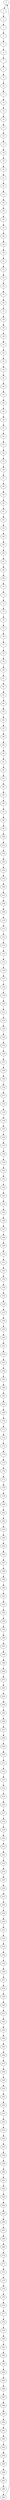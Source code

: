 strict digraph  {
0 [delay=4];
1 [delay=8];
2 [delay=3];
3 [delay=6];
4 [delay=6];
5 [delay=2];
6 [delay=3];
7 [delay=6];
8 [delay=10];
9 [delay=9];
10 [delay=3];
11 [delay=6];
12 [delay=7];
13 [delay=2];
14 [delay=7];
15 [delay=5];
16 [delay=10];
17 [delay=3];
18 [delay=5];
19 [delay=8];
20 [delay=1];
21 [delay=6];
22 [delay=8];
23 [delay=6];
24 [delay=3];
25 [delay=10];
26 [delay=8];
27 [delay=8];
28 [delay=10];
29 [delay=1];
30 [delay=4];
31 [delay=6];
32 [delay=2];
33 [delay=1];
34 [delay=7];
35 [delay=1];
36 [delay=3];
37 [delay=2];
38 [delay=7];
39 [delay=10];
40 [delay=4];
41 [delay=9];
42 [delay=6];
43 [delay=8];
44 [delay=6];
45 [delay=9];
46 [delay=8];
47 [delay=10];
48 [delay=9];
49 [delay=1];
50 [delay=2];
51 [delay=2];
52 [delay=4];
53 [delay=3];
54 [delay=7];
55 [delay=9];
56 [delay=5];
57 [delay=1];
58 [delay=10];
59 [delay=10];
60 [delay=8];
61 [delay=10];
62 [delay=2];
63 [delay=1];
64 [delay=6];
65 [delay=10];
66 [delay=7];
67 [delay=8];
68 [delay=9];
69 [delay=6];
70 [delay=10];
71 [delay=3];
72 [delay=10];
73 [delay=2];
74 [delay=10];
75 [delay=10];
76 [delay=4];
77 [delay=10];
78 [delay=3];
79 [delay=9];
80 [delay=10];
81 [delay=10];
82 [delay=2];
83 [delay=9];
84 [delay=2];
85 [delay=8];
86 [delay=1];
87 [delay=8];
88 [delay=7];
89 [delay=9];
90 [delay=9];
91 [delay=5];
92 [delay=9];
93 [delay=10];
94 [delay=6];
95 [delay=5];
96 [delay=4];
97 [delay=10];
98 [delay=7];
99 [delay=2];
100 [delay=7];
101 [delay=5];
102 [delay=10];
103 [delay=2];
104 [delay=9];
105 [delay=3];
106 [delay=2];
107 [delay=10];
108 [delay=4];
109 [delay=5];
110 [delay=7];
111 [delay=3];
112 [delay=9];
113 [delay=9];
114 [delay=3];
115 [delay=3];
116 [delay=3];
117 [delay=10];
118 [delay=9];
119 [delay=10];
120 [delay=3];
121 [delay=9];
122 [delay=7];
123 [delay=9];
124 [delay=2];
125 [delay=5];
126 [delay=10];
127 [delay=4];
128 [delay=4];
129 [delay=8];
130 [delay=3];
131 [delay=10];
132 [delay=1];
133 [delay=5];
134 [delay=9];
135 [delay=9];
136 [delay=9];
137 [delay=4];
138 [delay=1];
139 [delay=10];
140 [delay=9];
141 [delay=7];
142 [delay=1];
143 [delay=10];
144 [delay=5];
145 [delay=10];
146 [delay=4];
147 [delay=1];
148 [delay=1];
149 [delay=7];
150 [delay=5];
151 [delay=3];
152 [delay=7];
153 [delay=3];
154 [delay=5];
155 [delay=2];
156 [delay=10];
157 [delay=1];
158 [delay=9];
159 [delay=7];
160 [delay=2];
161 [delay=2];
162 [delay=6];
163 [delay=2];
164 [delay=10];
165 [delay=2];
166 [delay=2];
167 [delay=4];
168 [delay=2];
169 [delay=3];
170 [delay=8];
171 [delay=3];
172 [delay=10];
173 [delay=9];
174 [delay=4];
175 [delay=1];
176 [delay=7];
177 [delay=8];
178 [delay=6];
179 [delay=6];
180 [delay=2];
181 [delay=1];
182 [delay=3];
183 [delay=4];
184 [delay=10];
185 [delay=10];
186 [delay=7];
187 [delay=3];
188 [delay=4];
189 [delay=10];
190 [delay=10];
191 [delay=4];
192 [delay=5];
193 [delay=3];
194 [delay=10];
195 [delay=4];
196 [delay=9];
197 [delay=3];
198 [delay=8];
199 [delay=6];
200 [delay=5];
201 [delay=6];
202 [delay=1];
203 [delay=10];
204 [delay=6];
205 [delay=6];
206 [delay=10];
207 [delay=1];
208 [delay=1];
209 [delay=2];
210 [delay=4];
211 [delay=2];
212 [delay=2];
213 [delay=3];
214 [delay=10];
215 [delay=4];
216 [delay=5];
217 [delay=9];
218 [delay=4];
219 [delay=7];
220 [delay=5];
221 [delay=1];
222 [delay=3];
223 [delay=4];
224 [delay=5];
225 [delay=9];
226 [delay=6];
227 [delay=9];
228 [delay=5];
229 [delay=2];
230 [delay=10];
231 [delay=9];
232 [delay=4];
233 [delay=9];
234 [delay=1];
235 [delay=10];
236 [delay=9];
237 [delay=1];
238 [delay=5];
239 [delay=2];
240 [delay=9];
241 [delay=7];
242 [delay=5];
243 [delay=10];
244 [delay=4];
245 [delay=4];
246 [delay=10];
247 [delay=10];
248 [delay=9];
249 [delay=6];
250 [delay=8];
251 [delay=1];
252 [delay=6];
253 [delay=4];
254 [delay=9];
255 [delay=10];
256 [delay=2];
257 [delay=2];
258 [delay=1];
259 [delay=8];
260 [delay=4];
261 [delay=2];
262 [delay=6];
263 [delay=1];
264 [delay=4];
265 [delay=5];
266 [delay=4];
267 [delay=10];
268 [delay=8];
269 [delay=2];
270 [delay=4];
271 [delay=1];
272 [delay=7];
273 [delay=4];
274 [delay=9];
275 [delay=1];
276 [delay=1];
277 [delay=9];
278 [delay=1];
279 [delay=8];
280 [delay=3];
281 [delay=10];
282 [delay=1];
283 [delay=2];
284 [delay=3];
285 [delay=4];
286 [delay=7];
287 [delay=1];
288 [delay=7];
289 [delay=10];
290 [delay=4];
291 [delay=10];
292 [delay=2];
293 [delay=4];
294 [delay=4];
295 [delay=10];
296 [delay=4];
297 [delay=1];
298 [delay=4];
299 [delay=5];
0 -> 1  [weight="0.0"];
1 -> 2  [weight="1.0"];
2 -> 3  [weight="0.0"];
3 -> 4  [weight="0.0"];
4 -> 5  [weight="1.0"];
5 -> 6  [weight="3.0"];
6 -> 7  [weight="0.0"];
7 -> 8  [weight="3.0"];
8 -> 9  [weight="2.0"];
9 -> 10  [weight="0.0"];
10 -> 11  [weight="2.0"];
11 -> 12  [weight="1.0"];
12 -> 13  [weight="0.0"];
13 -> 14  [weight="2.0"];
14 -> 15  [weight="0.0"];
15 -> 16  [weight="0.0"];
16 -> 17  [weight="0.0"];
17 -> 18  [weight="2.0"];
18 -> 19  [weight="2.0"];
19 -> 20  [weight="0.0"];
20 -> 21  [weight="1.0"];
21 -> 22  [weight="1.0"];
22 -> 23  [weight="2.0"];
23 -> 24  [weight="1.0"];
24 -> 25  [weight="0.0"];
25 -> 26  [weight="2.0"];
26 -> 27  [weight="2.0"];
27 -> 28  [weight="1.0"];
28 -> 29  [weight="1.0"];
29 -> 30  [weight="1.0"];
30 -> 31  [weight="0.0"];
31 -> 32  [weight="2.0"];
32 -> 33  [weight="0.0"];
33 -> 34  [weight="0.0"];
34 -> 35  [weight="2.0"];
35 -> 36  [weight="0.0"];
36 -> 37  [weight="0.0"];
37 -> 38  [weight="3.0"];
38 -> 39  [weight="1.0"];
39 -> 40  [weight="1.0"];
40 -> 41  [weight="0.0"];
41 -> 42  [weight="2.0"];
42 -> 43  [weight="2.0"];
43 -> 44  [weight="1.0"];
44 -> 45  [weight="0.0"];
45 -> 46  [weight="1.0"];
46 -> 47  [weight="1.0"];
47 -> 48  [weight="0.0"];
48 -> 49  [weight="2.0"];
49 -> 50  [weight="1.0"];
50 -> 51  [weight="0.0"];
51 -> 52  [weight="0.0"];
52 -> 53  [weight="3.0"];
53 -> 54  [weight="1.0"];
54 -> 55  [weight="1.0"];
55 -> 56  [weight="0.0"];
56 -> 57  [weight="2.0"];
57 -> 58  [weight="1.0"];
58 -> 59  [weight="2.0"];
59 -> 60  [weight="1.0"];
60 -> 61  [weight="1.0"];
61 -> 62  [weight="1.0"];
62 -> 63  [weight="0.0"];
63 -> 64  [weight="0.0"];
64 -> 65  [weight="0.0"];
65 -> 66  [weight="4.0"];
66 -> 67  [weight="1.0"];
67 -> 68  [weight="1.0"];
68 -> 69  [weight="1.0"];
69 -> 70  [weight="0.0"];
70 -> 71  [weight="0.0"];
71 -> 72  [weight="2.0"];
72 -> 73  [weight="1.0"];
73 -> 74  [weight="0.0"];
74 -> 75  [weight="2.0"];
75 -> 76  [weight="0.0"];
76 -> 77  [weight="2.0"];
77 -> 78  [weight="2.0"];
78 -> 79  [weight="0.0"];
79 -> 80  [weight="2.0"];
80 -> 81  [weight="0.0"];
81 -> 82  [weight="0.0"];
82 -> 83  [weight="1.0"];
83 -> 84  [weight="1.0"];
84 -> 85  [weight="0.0"];
85 -> 86  [weight="3.0"];
86 -> 87  [weight="1.0"];
87 -> 88  [weight="1.0"];
88 -> 89  [weight="0.0"];
89 -> 90  [weight="2.0"];
90 -> 91  [weight="2.0"];
91 -> 92  [weight="1.0"];
92 -> 93  [weight="1.0"];
93 -> 94  [weight="0.0"];
94 -> 95  [weight="2.0"];
95 -> 96  [weight="0.0"];
96 -> 97  [weight="0.0"];
97 -> 98  [weight="0.0"];
98 -> 99  [weight="4.0"];
99 -> 100  [weight="1.0"];
100 -> 101  [weight="0.0"];
101 -> 102  [weight="2.0"];
102 -> 103  [weight="0.0"];
103 -> 104  [weight="0.0"];
104 -> 105  [weight="2.0"];
105 -> 106  [weight="2.0"];
106 -> 107  [weight="1.0"];
107 -> 108  [weight="0.0"];
108 -> 109  [weight="0.0"];
109 -> 110  [weight="2.0"];
110 -> 111  [weight="1.0"];
111 -> 112  [weight="0.0"];
112 -> 113  [weight="3.0"];
113 -> 114  [weight="0.0"];
114 -> 115  [weight="0.0"];
115 -> 116  [weight="1.0"];
116 -> 117  [weight="2.0"];
117 -> 118  [weight="0.0"];
118 -> 119  [weight="1.0"];
119 -> 120  [weight="1.0"];
120 -> 121  [weight="2.0"];
121 -> 122  [weight="1.0"];
122 -> 123  [weight="0.0"];
123 -> 124  [weight="3.0"];
124 -> 125  [weight="1.0"];
125 -> 126  [weight="1.0"];
126 -> 127  [weight="0.0"];
127 -> 128  [weight="1.0"];
128 -> 129  [weight="0.0"];
129 -> 130  [weight="2.0"];
130 -> 131  [weight="1.0"];
131 -> 132  [weight="2.0"];
132 -> 133  [weight="1.0"];
133 -> 134  [weight="0.0"];
134 -> 135  [weight="1.0"];
135 -> 136  [weight="1.0"];
136 -> 137  [weight="1.0"];
137 -> 138  [weight="2.0"];
138 -> 139  [weight="0.0"];
139 -> 140  [weight="2.0"];
140 -> 141  [weight="1.0"];
141 -> 142  [weight="0.0"];
142 -> 143  [weight="2.0"];
143 -> 144  [weight="1.0"];
144 -> 145  [weight="1.0"];
145 -> 146  [weight="0.0"];
146 -> 147  [weight="2.0"];
147 -> 148  [weight="1.0"];
148 -> 149  [weight="1.0"];
149 -> 150  [weight="0.0"];
150 -> 151  [weight="0.0"];
151 -> 152  [weight="0.0"];
152 -> 153  [weight="3.0"];
153 -> 154  [weight="2.0"];
154 -> 155  [weight="1.0"];
155 -> 156  [weight="0.0"];
156 -> 157  [weight="0.0"];
157 -> 158  [weight="3.0"];
158 -> 159  [weight="1.0"];
159 -> 160  [weight="0.0"];
160 -> 161  [weight="1.0"];
161 -> 162  [weight="1.0"];
162 -> 163  [weight="0.0"];
163 -> 164  [weight="1.0"];
164 -> 165  [weight="0.0"];
165 -> 166  [weight="2.0"];
166 -> 167  [weight="2.0"];
167 -> 168  [weight="0.0"];
168 -> 169  [weight="3.0"];
169 -> 170  [weight="0.0"];
170 -> 171  [weight="1.0"];
171 -> 172  [weight="2.0"];
172 -> 173  [weight="0.0"];
173 -> 174  [weight="1.0"];
174 -> 175  [weight="0.0"];
175 -> 176  [weight="1.0"];
176 -> 177  [weight="3.0"];
177 -> 178  [weight="0.0"];
178 -> 179  [weight="1.0"];
179 -> 180  [weight="2.0"];
180 -> 181  [weight="1.0"];
181 -> 182  [weight="0.0"];
182 -> 183  [weight="0.0"];
183 -> 184  [weight="2.0"];
184 -> 185  [weight="1.0"];
185 -> 186  [weight="2.0"];
186 -> 187  [weight="1.0"];
187 -> 188  [weight="1.0"];
188 -> 189  [weight="1.0"];
189 -> 190  [weight="1.0"];
190 -> 191  [weight="0.0"];
191 -> 192  [weight="1.0"];
192 -> 193  [weight="0.0"];
193 -> 194  [weight="3.0"];
194 -> 195  [weight="1.0"];
195 -> 196  [weight="0.0"];
196 -> 197  [weight="2.0"];
197 -> 198  [weight="1.0"];
198 -> 199  [weight="1.0"];
199 -> 200  [weight="0.0"];
200 -> 201  [weight="1.0"];
201 -> 202  [weight="1.0"];
202 -> 203  [weight="0.0"];
203 -> 204  [weight="3.0"];
204 -> 205  [weight="1.0"];
205 -> 206  [weight="0.0"];
206 -> 207  [weight="0.0"];
207 -> 208  [weight="0.0"];
208 -> 209  [weight="1.0"];
209 -> 210  [weight="1.0"];
210 -> 211  [weight="1.0"];
211 -> 212  [weight="0.0"];
212 -> 213  [weight="2.0"];
213 -> 214  [weight="1.0"];
214 -> 215  [weight="2.0"];
215 -> 216  [weight="0.0"];
216 -> 217  [weight="1.0"];
217 -> 218  [weight="4.0"];
218 -> 219  [weight="0.0"];
219 -> 220  [weight="2.0"];
220 -> 221  [weight="1.0"];
221 -> 222  [weight="0.0"];
222 -> 223  [weight="1.0"];
223 -> 224  [weight="0.0"];
224 -> 225  [weight="0.0"];
225 -> 226  [weight="0.0"];
226 -> 227  [weight="5.0"];
227 -> 228  [weight="0.0"];
228 -> 229  [weight="1.0"];
229 -> 230  [weight="1.0"];
230 -> 231  [weight="2.0"];
231 -> 232  [weight="1.0"];
232 -> 233  [weight="0.0"];
233 -> 234  [weight="2.0"];
234 -> 235  [weight="0.0"];
235 -> 236  [weight="1.0"];
236 -> 237  [weight="2.0"];
237 -> 238  [weight="1.0"];
238 -> 239  [weight="0.0"];
239 -> 240  [weight="2.0"];
240 -> 241  [weight="1.0"];
241 -> 242  [weight="1.0"];
242 -> 243  [weight="1.0"];
243 -> 244  [weight="0.0"];
244 -> 245  [weight="0.0"];
245 -> 246  [weight="3.0"];
246 -> 247  [weight="1.0"];
247 -> 248  [weight="0.0"];
248 -> 249  [weight="0.0"];
249 -> 250  [weight="2.0"];
250 -> 251  [weight="2.0"];
251 -> 252  [weight="0.0"];
252 -> 253  [weight="1.0"];
253 -> 254  [weight="0.0"];
254 -> 255  [weight="0.0"];
255 -> 256  [weight="0.0"];
256 -> 257  [weight="4.0"];
257 -> 258  [weight="1.0"];
258 -> 259  [weight="1.0"];
259 -> 260  [weight="2.0"];
260 -> 261  [weight="1.0"];
261 -> 262  [weight="0.0"];
262 -> 263  [weight="0.0"];
263 -> 264  [weight="3.0"];
264 -> 265  [weight="1.0"];
265 -> 266  [weight="0.0"];
266 -> 267  [weight="0.0"];
267 -> 268  [weight="1.0"];
268 -> 269  [weight="0.0"];
269 -> 270  [weight="3.0"];
270 -> 271  [weight="0.0"];
271 -> 272  [weight="2.0"];
272 -> 273  [weight="1.0"];
273 -> 274  [weight="1.0"];
274 -> 275  [weight="0.0"];
275 -> 276  [weight="3.0"];
276 -> 277  [weight="1.0"];
277 -> 278  [weight="1.0"];
278 -> 279  [weight="1.0"];
279 -> 280  [weight="1.0"];
280 -> 281  [weight="1.0"];
281 -> 282  [weight="0.0"];
282 -> 283  [weight="1.0"];
283 -> 284  [weight="0.0"];
284 -> 285  [weight="2.0"];
285 -> 286  [weight="1.0"];
286 -> 287  [weight="1.0"];
287 -> 288  [weight="1.0"];
288 -> 289  [weight="2.0"];
289 -> 290  [weight="0.0"];
290 -> 291  [weight="2.0"];
291 -> 292  [weight="1.0"];
292 -> 293  [weight="1.0"];
293 -> 294  [weight="1.0"];
294 -> 295  [weight="1.0"];
295 -> 296  [weight="1.0"];
296 -> 297  [weight="1.0"];
297 -> 298  [weight="1.0"];
298 -> 299  [weight="1.0"];
299 -> 0  [weight="0.0"];
}
